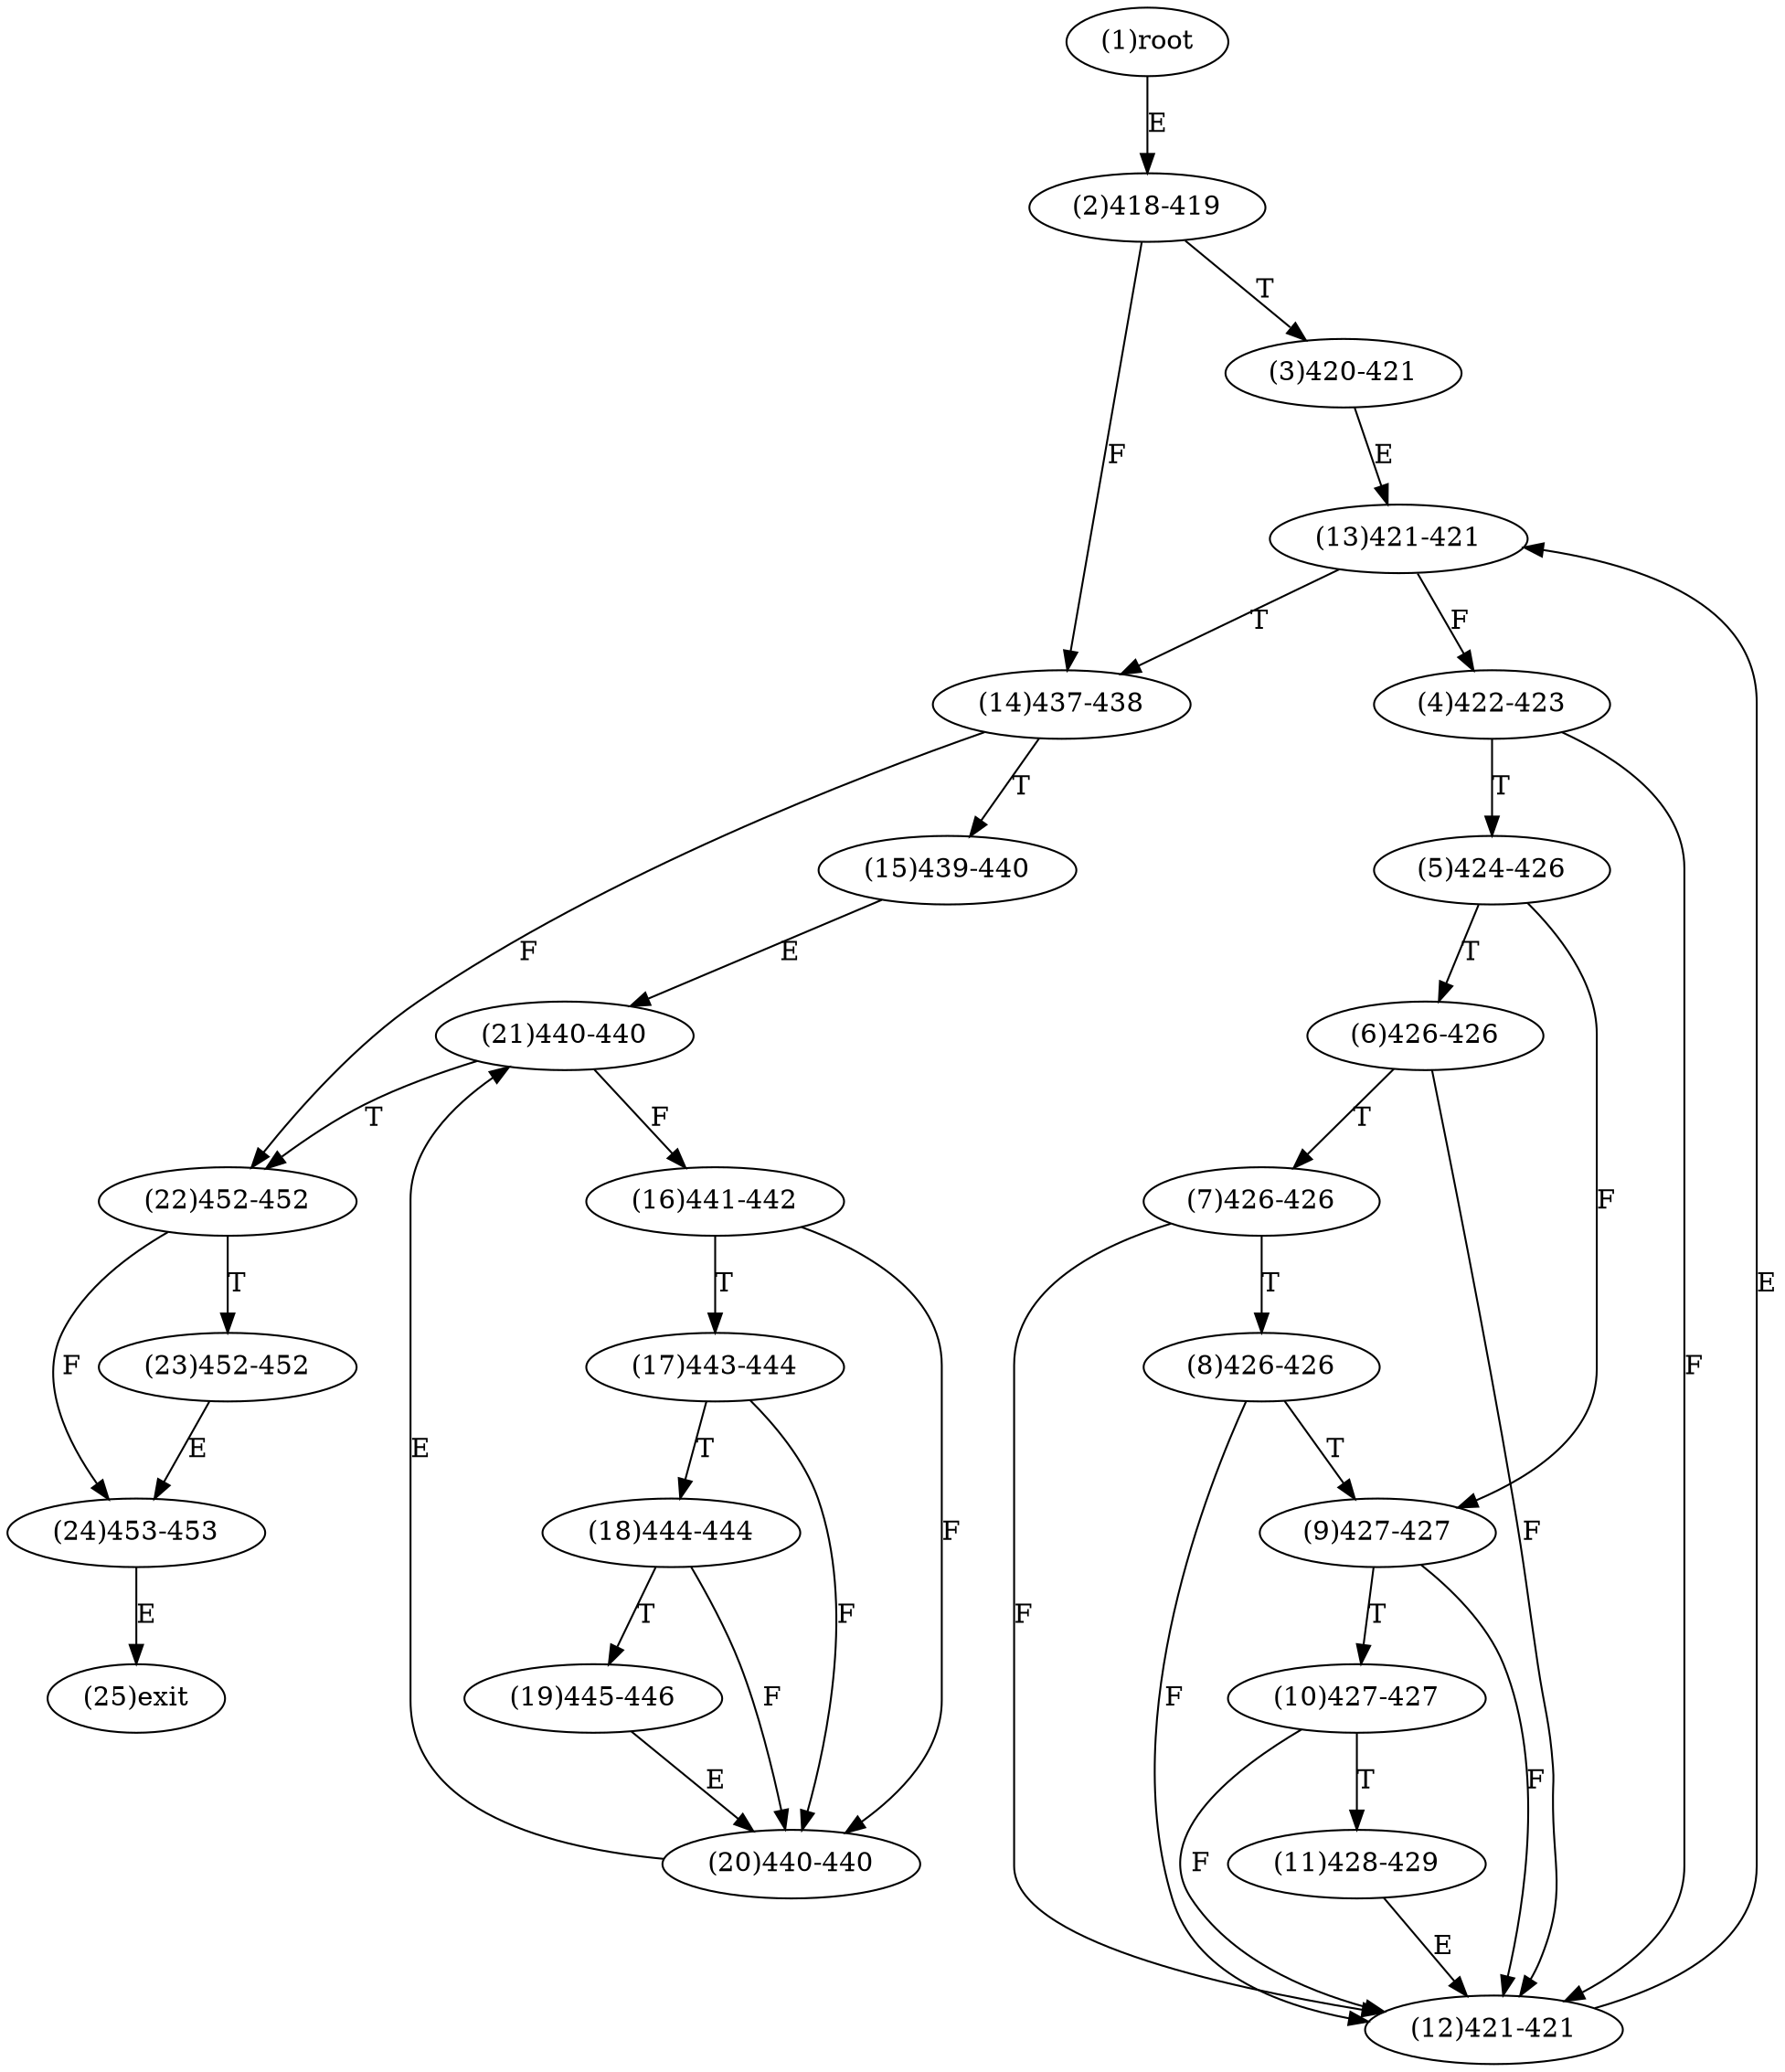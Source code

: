 digraph "" { 
1[ label="(1)root"];
2[ label="(2)418-419"];
3[ label="(3)420-421"];
4[ label="(4)422-423"];
5[ label="(5)424-426"];
6[ label="(6)426-426"];
7[ label="(7)426-426"];
8[ label="(8)426-426"];
9[ label="(9)427-427"];
10[ label="(10)427-427"];
11[ label="(11)428-429"];
12[ label="(12)421-421"];
13[ label="(13)421-421"];
14[ label="(14)437-438"];
15[ label="(15)439-440"];
17[ label="(17)443-444"];
16[ label="(16)441-442"];
19[ label="(19)445-446"];
18[ label="(18)444-444"];
21[ label="(21)440-440"];
20[ label="(20)440-440"];
23[ label="(23)452-452"];
22[ label="(22)452-452"];
25[ label="(25)exit"];
24[ label="(24)453-453"];
1->2[ label="E"];
2->14[ label="F"];
2->3[ label="T"];
3->13[ label="E"];
4->12[ label="F"];
4->5[ label="T"];
5->9[ label="F"];
5->6[ label="T"];
6->12[ label="F"];
6->7[ label="T"];
7->12[ label="F"];
7->8[ label="T"];
8->12[ label="F"];
8->9[ label="T"];
9->12[ label="F"];
9->10[ label="T"];
10->12[ label="F"];
10->11[ label="T"];
11->12[ label="E"];
12->13[ label="E"];
13->4[ label="F"];
13->14[ label="T"];
14->22[ label="F"];
14->15[ label="T"];
15->21[ label="E"];
16->20[ label="F"];
16->17[ label="T"];
17->20[ label="F"];
17->18[ label="T"];
18->20[ label="F"];
18->19[ label="T"];
19->20[ label="E"];
20->21[ label="E"];
21->16[ label="F"];
21->22[ label="T"];
22->24[ label="F"];
22->23[ label="T"];
23->24[ label="E"];
24->25[ label="E"];
}